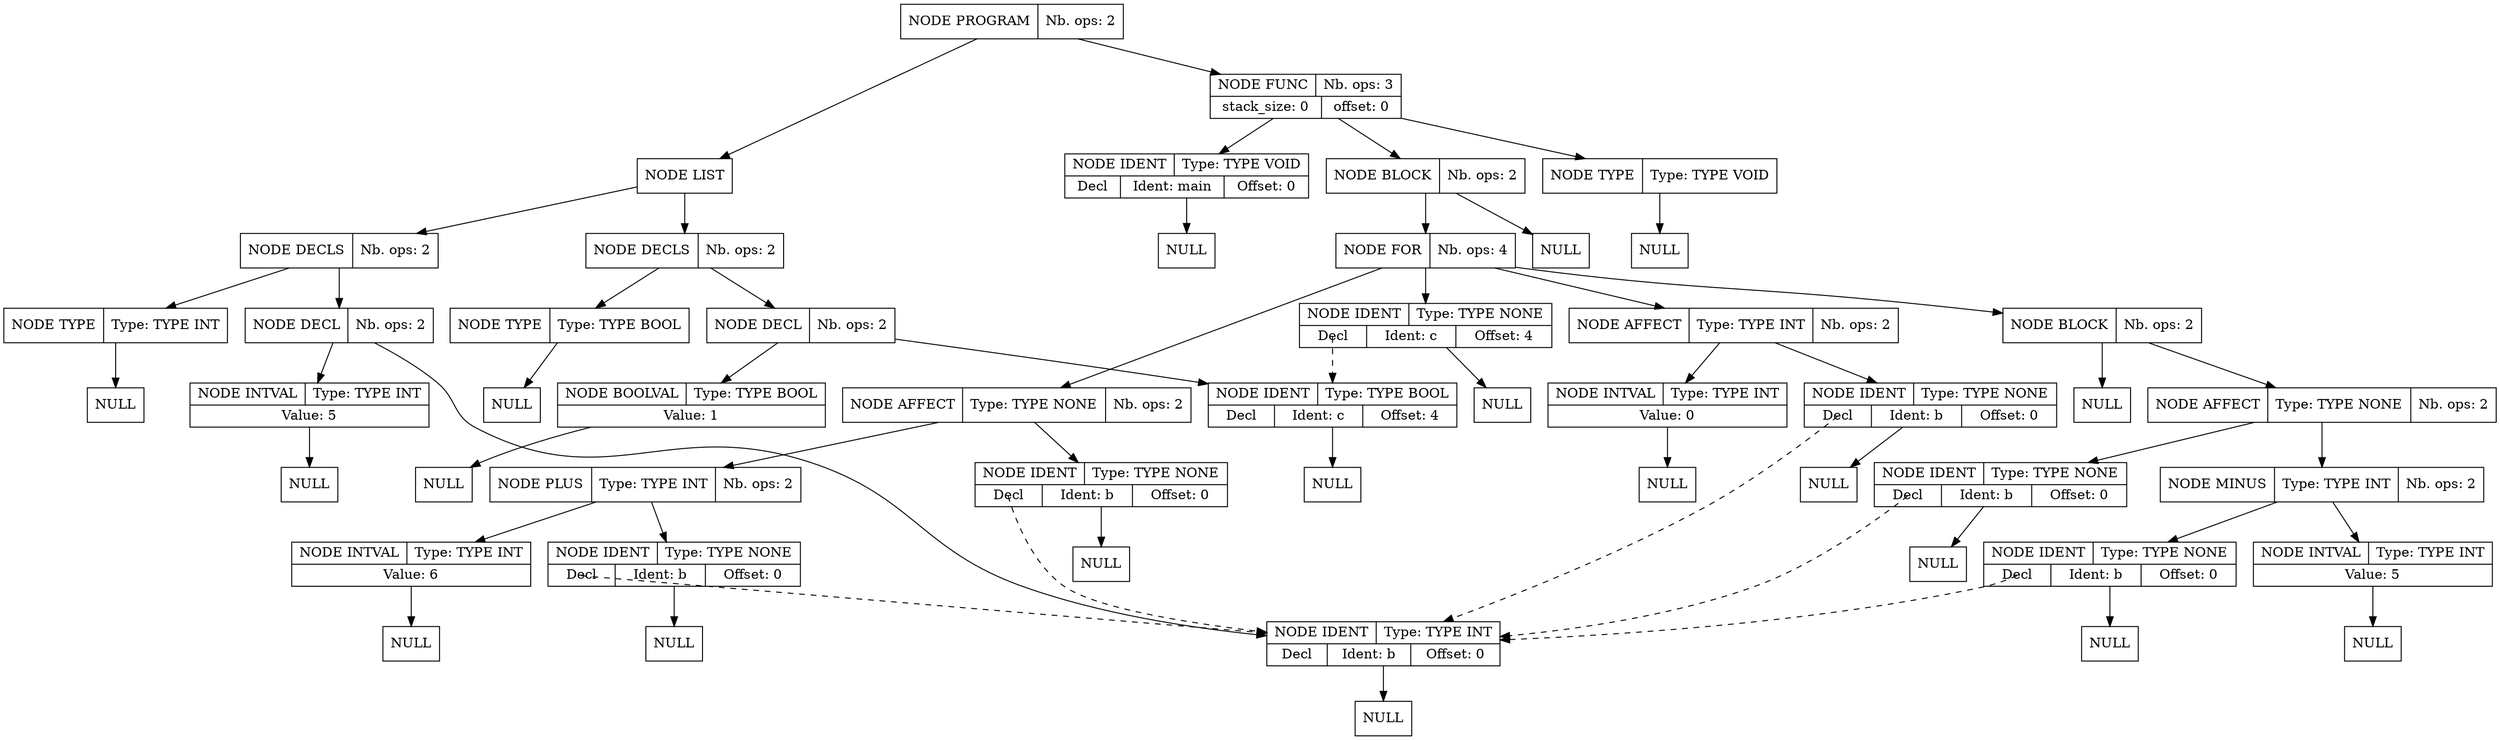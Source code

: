digraph global_vars {
    N1 [shape=record, label="{{NODE PROGRAM|Nb. ops: 2}}"];
    N2 [shape=record, label="{{NODE LIST}}"];
    N3 [shape=record, label="{{NODE DECLS|Nb. ops: 2}}"];
    N4 [shape=record, label="{{NODE TYPE|Type: TYPE INT}}"];
    N5 [shape=record, label="{{NULL}}"];
    edge[tailclip=true];
    N4 -> N5
    edge[tailclip=true];
    N3 -> N4
    N6 [shape=record, label="{{NODE DECL|Nb. ops: 2}}"];
    N7 [shape=record, label="{{NODE IDENT|Type: TYPE INT}|{<decl>Decl      |Ident: b|Offset: 0}}"];
    N8 [shape=record, label="{{NULL}}"];
    edge[tailclip=true];
    N7 -> N8
    edge[tailclip=true];
    N6 -> N7
    N9 [shape=record, label="{{NODE INTVAL|Type: TYPE INT}|{Value: 5}}"];
    N10 [shape=record, label="{{NULL}}"];
    edge[tailclip=true];
    N9 -> N10
    edge[tailclip=true];
    N6 -> N9
    edge[tailclip=true];
    N3 -> N6
    edge[tailclip=true];
    N2 -> N3
    N11 [shape=record, label="{{NODE DECLS|Nb. ops: 2}}"];
    N12 [shape=record, label="{{NODE TYPE|Type: TYPE BOOL}}"];
    N13 [shape=record, label="{{NULL}}"];
    edge[tailclip=true];
    N12 -> N13
    edge[tailclip=true];
    N11 -> N12
    N14 [shape=record, label="{{NODE DECL|Nb. ops: 2}}"];
    N15 [shape=record, label="{{NODE IDENT|Type: TYPE BOOL}|{<decl>Decl      |Ident: c|Offset: 4}}"];
    N16 [shape=record, label="{{NULL}}"];
    edge[tailclip=true];
    N15 -> N16
    edge[tailclip=true];
    N14 -> N15
    N17 [shape=record, label="{{NODE BOOLVAL|Type: TYPE BOOL}|{Value: 1}}"];
    N18 [shape=record, label="{{NULL}}"];
    edge[tailclip=true];
    N17 -> N18
    edge[tailclip=true];
    N14 -> N17
    edge[tailclip=true];
    N11 -> N14
    edge[tailclip=true];
    N2 -> N11
    edge[tailclip=true];
    N1 -> N2
    N19 [shape=record, label="{{NODE FUNC|Nb. ops: 3}|{stack_size: 0|offset: 0}}"];
    N20 [shape=record, label="{{NODE TYPE|Type: TYPE VOID}}"];
    N21 [shape=record, label="{{NULL}}"];
    edge[tailclip=true];
    N20 -> N21
    edge[tailclip=true];
    N19 -> N20
    N22 [shape=record, label="{{NODE IDENT|Type: TYPE VOID}|{<decl>Decl      |Ident: main|Offset: 0}}"];
    N23 [shape=record, label="{{NULL}}"];
    edge[tailclip=true];
    N22 -> N23
    edge[tailclip=true];
    N19 -> N22
    N24 [shape=record, label="{{NODE BLOCK|Nb. ops: 2}}"];
    N25 [shape=record, label="{{NULL}}"];
    edge[tailclip=true];
    N24 -> N25
    N26 [shape=record, label="{{NODE FOR|Nb. ops: 4}}"];
    N27 [shape=record, label="{{NODE AFFECT|Type: TYPE INT|Nb. ops: 2}}"];
    N28 [shape=record, label="{{NODE IDENT|Type: TYPE NONE}|{<decl>Decl      |Ident: b|Offset: 0}}"];
    edge[tailclip=false];
    "N28":decl:c -> "N7" [style=dashed]
    N29 [shape=record, label="{{NULL}}"];
    edge[tailclip=true];
    N28 -> N29
    edge[tailclip=true];
    N27 -> N28
    N30 [shape=record, label="{{NODE INTVAL|Type: TYPE INT}|{Value: 0}}"];
    N31 [shape=record, label="{{NULL}}"];
    edge[tailclip=true];
    N30 -> N31
    edge[tailclip=true];
    N27 -> N30
    edge[tailclip=true];
    N26 -> N27
    N32 [shape=record, label="{{NODE IDENT|Type: TYPE NONE}|{<decl>Decl      |Ident: c|Offset: 4}}"];
    edge[tailclip=false];
    "N32":decl:c -> "N15" [style=dashed]
    N33 [shape=record, label="{{NULL}}"];
    edge[tailclip=true];
    N32 -> N33
    edge[tailclip=true];
    N26 -> N32
    N34 [shape=record, label="{{NODE AFFECT|Type: TYPE NONE|Nb. ops: 2}}"];
    N35 [shape=record, label="{{NODE IDENT|Type: TYPE NONE}|{<decl>Decl      |Ident: b|Offset: 0}}"];
    edge[tailclip=false];
    "N35":decl:c -> "N7" [style=dashed]
    N36 [shape=record, label="{{NULL}}"];
    edge[tailclip=true];
    N35 -> N36
    edge[tailclip=true];
    N34 -> N35
    N37 [shape=record, label="{{NODE PLUS|Type: TYPE INT|Nb. ops: 2}}"];
    N38 [shape=record, label="{{NODE IDENT|Type: TYPE NONE}|{<decl>Decl      |Ident: b|Offset: 0}}"];
    edge[tailclip=false];
    "N38":decl:c -> "N7" [style=dashed]
    N39 [shape=record, label="{{NULL}}"];
    edge[tailclip=true];
    N38 -> N39
    edge[tailclip=true];
    N37 -> N38
    N40 [shape=record, label="{{NODE INTVAL|Type: TYPE INT}|{Value: 6}}"];
    N41 [shape=record, label="{{NULL}}"];
    edge[tailclip=true];
    N40 -> N41
    edge[tailclip=true];
    N37 -> N40
    edge[tailclip=true];
    N34 -> N37
    edge[tailclip=true];
    N26 -> N34
    N42 [shape=record, label="{{NODE BLOCK|Nb. ops: 2}}"];
    N43 [shape=record, label="{{NULL}}"];
    edge[tailclip=true];
    N42 -> N43
    N44 [shape=record, label="{{NODE AFFECT|Type: TYPE NONE|Nb. ops: 2}}"];
    N45 [shape=record, label="{{NODE IDENT|Type: TYPE NONE}|{<decl>Decl      |Ident: b|Offset: 0}}"];
    edge[tailclip=false];
    "N45":decl:c -> "N7" [style=dashed]
    N46 [shape=record, label="{{NULL}}"];
    edge[tailclip=true];
    N45 -> N46
    edge[tailclip=true];
    N44 -> N45
    N47 [shape=record, label="{{NODE MINUS|Type: TYPE INT|Nb. ops: 2}}"];
    N48 [shape=record, label="{{NODE IDENT|Type: TYPE NONE}|{<decl>Decl      |Ident: b|Offset: 0}}"];
    edge[tailclip=false];
    "N48":decl:c -> "N7" [style=dashed]
    N49 [shape=record, label="{{NULL}}"];
    edge[tailclip=true];
    N48 -> N49
    edge[tailclip=true];
    N47 -> N48
    N50 [shape=record, label="{{NODE INTVAL|Type: TYPE INT}|{Value: 5}}"];
    N51 [shape=record, label="{{NULL}}"];
    edge[tailclip=true];
    N50 -> N51
    edge[tailclip=true];
    N47 -> N50
    edge[tailclip=true];
    N44 -> N47
    edge[tailclip=true];
    N42 -> N44
    edge[tailclip=true];
    N26 -> N42
    edge[tailclip=true];
    N24 -> N26
    edge[tailclip=true];
    N19 -> N24
    edge[tailclip=true];
    N1 -> N19
}